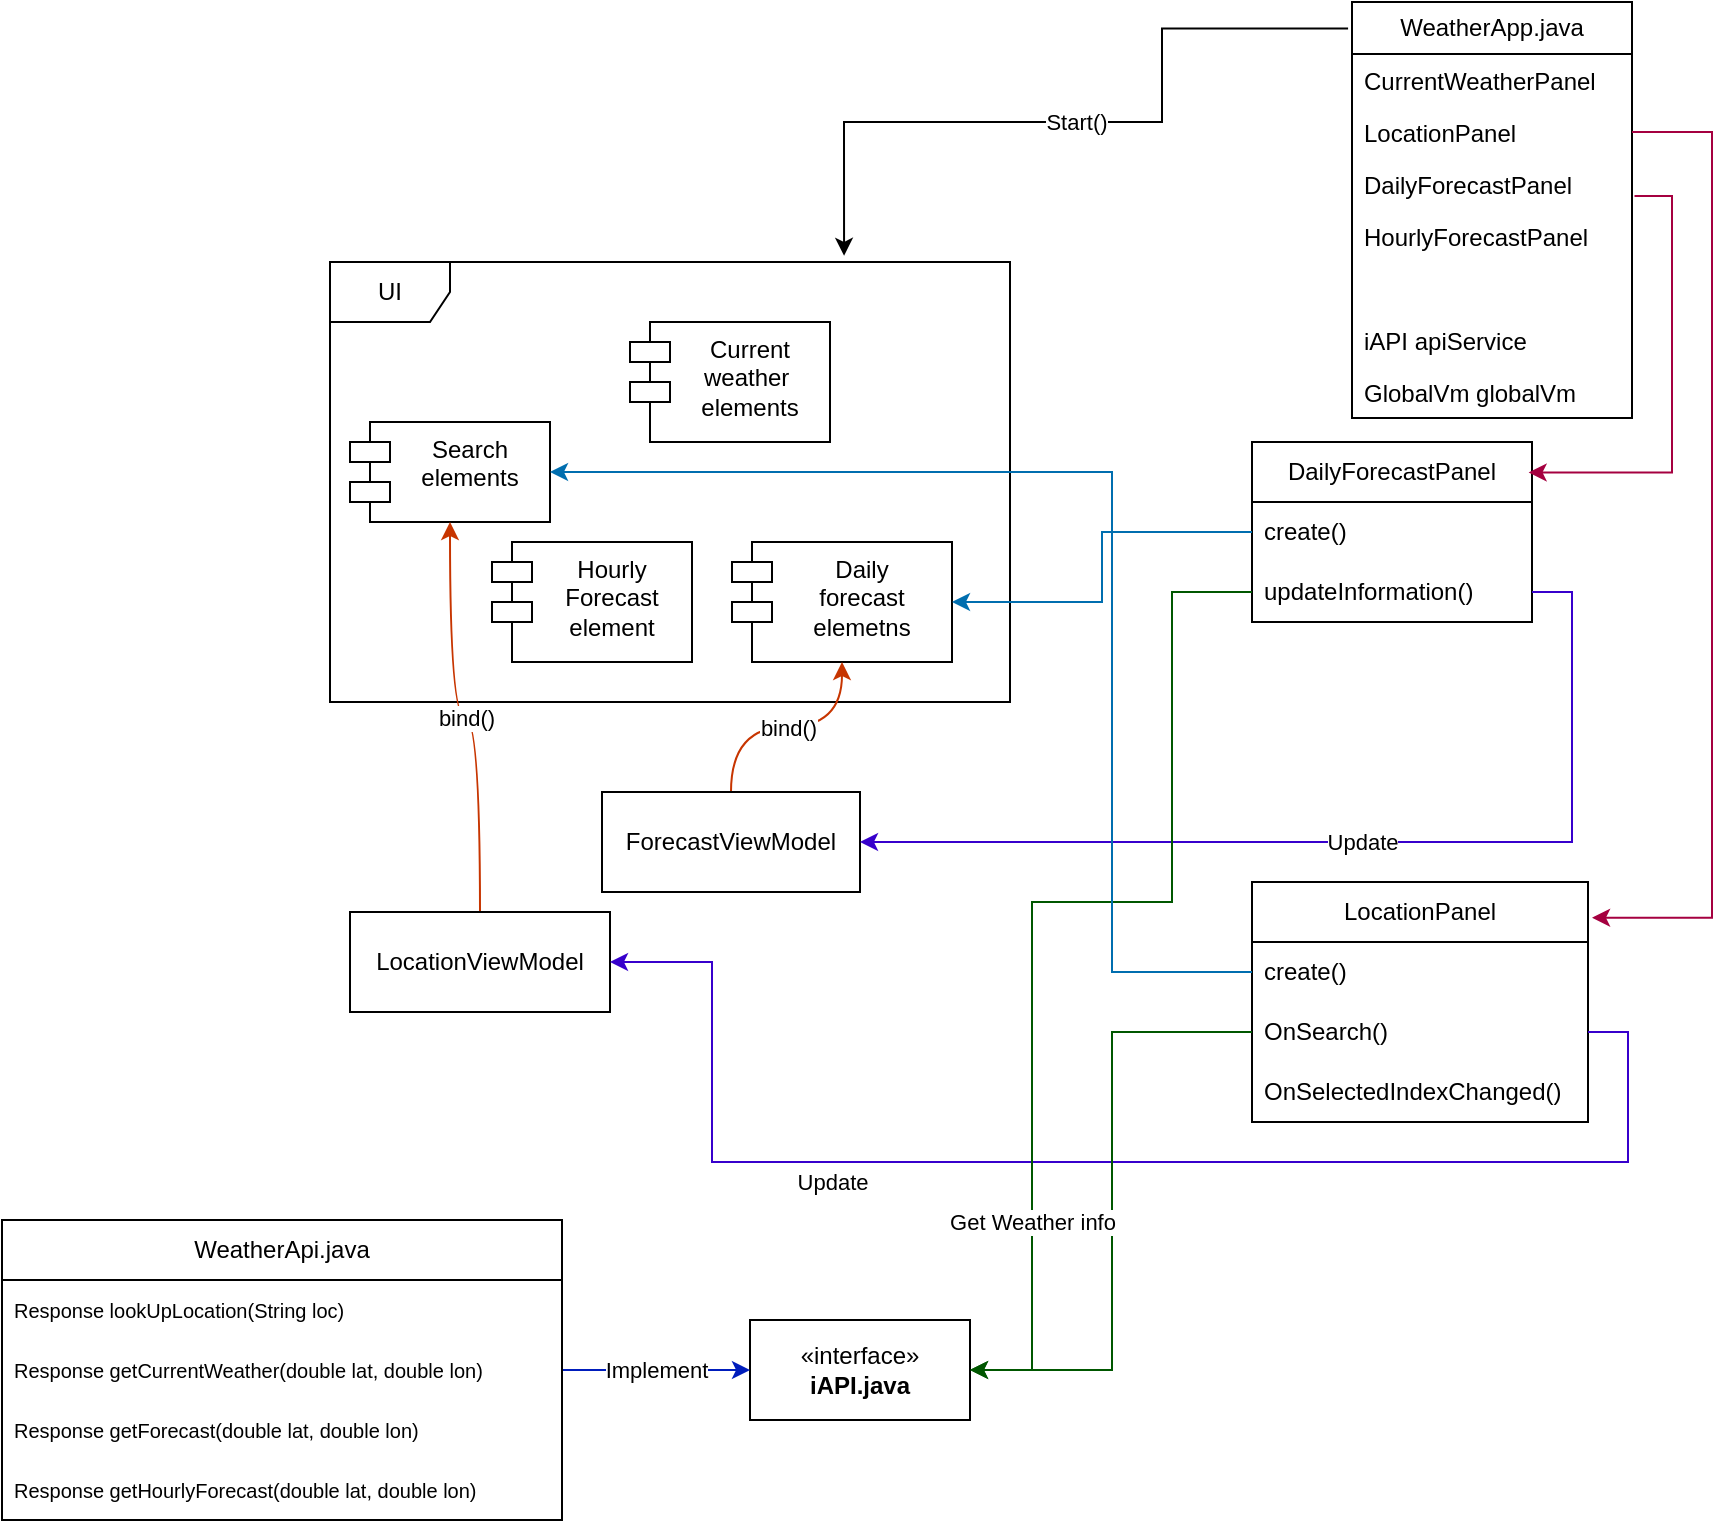 <mxfile version="22.1.2" type="device">
  <diagram name="Page-1" id="Kn9xfrZ6pg-m6TRDeD4j">
    <mxGraphModel dx="1928" dy="633" grid="1" gridSize="10" guides="1" tooltips="1" connect="1" arrows="1" fold="1" page="1" pageScale="1" pageWidth="850" pageHeight="1100" math="0" shadow="0">
      <root>
        <mxCell id="0" />
        <mxCell id="1" parent="0" />
        <mxCell id="-mV25dG9owIUOaXP-vob-1" value="UI" style="shape=umlFrame;whiteSpace=wrap;html=1;pointerEvents=0;" vertex="1" parent="1">
          <mxGeometry x="-651" y="200" width="340" height="220" as="geometry" />
        </mxCell>
        <mxCell id="-mV25dG9owIUOaXP-vob-5" value="Current weather&amp;nbsp;&lt;br&gt;elements" style="shape=module;align=left;spacingLeft=20;align=center;verticalAlign=top;whiteSpace=wrap;html=1;" vertex="1" parent="1">
          <mxGeometry x="-501" y="230" width="100" height="60" as="geometry" />
        </mxCell>
        <mxCell id="-mV25dG9owIUOaXP-vob-6" value="Daily&lt;br&gt;forecast &lt;br&gt;elemetns" style="shape=module;align=left;spacingLeft=20;align=center;verticalAlign=top;whiteSpace=wrap;html=1;" vertex="1" parent="1">
          <mxGeometry x="-450" y="340" width="110" height="60" as="geometry" />
        </mxCell>
        <mxCell id="-mV25dG9owIUOaXP-vob-7" value="Search &lt;br&gt;elements" style="shape=module;align=left;spacingLeft=20;align=center;verticalAlign=top;whiteSpace=wrap;html=1;" vertex="1" parent="1">
          <mxGeometry x="-641" y="280" width="100" height="50" as="geometry" />
        </mxCell>
        <mxCell id="-mV25dG9owIUOaXP-vob-9" value="WeatherApp.java" style="swimlane;fontStyle=0;childLayout=stackLayout;horizontal=1;startSize=26;fillColor=none;horizontalStack=0;resizeParent=1;resizeParentMax=0;resizeLast=0;collapsible=1;marginBottom=0;whiteSpace=wrap;html=1;" vertex="1" parent="1">
          <mxGeometry x="-140" y="70" width="140" height="208" as="geometry" />
        </mxCell>
        <mxCell id="-mV25dG9owIUOaXP-vob-10" value="CurrentWeatherPanel" style="text;strokeColor=none;fillColor=none;align=left;verticalAlign=top;spacingLeft=4;spacingRight=4;overflow=hidden;rotatable=0;points=[[0,0.5],[1,0.5]];portConstraint=eastwest;whiteSpace=wrap;html=1;" vertex="1" parent="-mV25dG9owIUOaXP-vob-9">
          <mxGeometry y="26" width="140" height="26" as="geometry" />
        </mxCell>
        <mxCell id="-mV25dG9owIUOaXP-vob-12" value="LocationPanel" style="text;strokeColor=none;fillColor=none;align=left;verticalAlign=top;spacingLeft=4;spacingRight=4;overflow=hidden;rotatable=0;points=[[0,0.5],[1,0.5]];portConstraint=eastwest;whiteSpace=wrap;html=1;" vertex="1" parent="-mV25dG9owIUOaXP-vob-9">
          <mxGeometry y="52" width="140" height="26" as="geometry" />
        </mxCell>
        <mxCell id="-mV25dG9owIUOaXP-vob-11" value="DailyForecastPanel" style="text;strokeColor=none;fillColor=none;align=left;verticalAlign=top;spacingLeft=4;spacingRight=4;overflow=hidden;rotatable=0;points=[[0,0.5],[1,0.5]];portConstraint=eastwest;whiteSpace=wrap;html=1;" vertex="1" parent="-mV25dG9owIUOaXP-vob-9">
          <mxGeometry y="78" width="140" height="26" as="geometry" />
        </mxCell>
        <mxCell id="-mV25dG9owIUOaXP-vob-40" value="HourlyForecastPanel" style="text;strokeColor=none;fillColor=none;align=left;verticalAlign=top;spacingLeft=4;spacingRight=4;overflow=hidden;rotatable=0;points=[[0,0.5],[1,0.5]];portConstraint=eastwest;whiteSpace=wrap;html=1;" vertex="1" parent="-mV25dG9owIUOaXP-vob-9">
          <mxGeometry y="104" width="140" height="26" as="geometry" />
        </mxCell>
        <mxCell id="-mV25dG9owIUOaXP-vob-62" style="text;strokeColor=none;fillColor=none;align=left;verticalAlign=top;spacingLeft=4;spacingRight=4;overflow=hidden;rotatable=0;points=[[0,0.5],[1,0.5]];portConstraint=eastwest;whiteSpace=wrap;html=1;" vertex="1" parent="-mV25dG9owIUOaXP-vob-9">
          <mxGeometry y="130" width="140" height="26" as="geometry" />
        </mxCell>
        <mxCell id="-mV25dG9owIUOaXP-vob-13" value="iAPI apiService" style="text;strokeColor=none;fillColor=none;align=left;verticalAlign=top;spacingLeft=4;spacingRight=4;overflow=hidden;rotatable=0;points=[[0,0.5],[1,0.5]];portConstraint=eastwest;whiteSpace=wrap;html=1;" vertex="1" parent="-mV25dG9owIUOaXP-vob-9">
          <mxGeometry y="156" width="140" height="26" as="geometry" />
        </mxCell>
        <mxCell id="-mV25dG9owIUOaXP-vob-15" value="GlobalVm globalVm" style="text;strokeColor=none;fillColor=none;align=left;verticalAlign=top;spacingLeft=4;spacingRight=4;overflow=hidden;rotatable=0;points=[[0,0.5],[1,0.5]];portConstraint=eastwest;whiteSpace=wrap;html=1;" vertex="1" parent="-mV25dG9owIUOaXP-vob-9">
          <mxGeometry y="182" width="140" height="26" as="geometry" />
        </mxCell>
        <mxCell id="-mV25dG9owIUOaXP-vob-22" value="Start()" style="edgeStyle=orthogonalEdgeStyle;rounded=0;orthogonalLoop=1;jettySize=auto;html=1;entryX=0.756;entryY=-0.014;entryDx=0;entryDy=0;entryPerimeter=0;exitX=-0.014;exitY=0.064;exitDx=0;exitDy=0;exitPerimeter=0;" edge="1" parent="1" source="-mV25dG9owIUOaXP-vob-9" target="-mV25dG9owIUOaXP-vob-1">
          <mxGeometry relative="1" as="geometry">
            <Array as="points">
              <mxPoint x="-235" y="83" />
              <mxPoint x="-235" y="130" />
              <mxPoint x="-394" y="130" />
            </Array>
          </mxGeometry>
        </mxCell>
        <mxCell id="-mV25dG9owIUOaXP-vob-28" value="bind()" style="edgeStyle=orthogonalEdgeStyle;rounded=0;orthogonalLoop=1;jettySize=auto;html=1;entryX=0.5;entryY=1;entryDx=0;entryDy=0;curved=1;fillColor=#fa6800;strokeColor=#C73500;" edge="1" source="-mV25dG9owIUOaXP-vob-29" parent="1" target="-mV25dG9owIUOaXP-vob-7">
          <mxGeometry relative="1" as="geometry">
            <mxPoint x="-441" y="270" as="targetPoint" />
          </mxGeometry>
        </mxCell>
        <mxCell id="-mV25dG9owIUOaXP-vob-29" value="LocationViewModel" style="html=1;whiteSpace=wrap;" vertex="1" parent="1">
          <mxGeometry x="-641" y="525" width="130" height="50" as="geometry" />
        </mxCell>
        <mxCell id="-mV25dG9owIUOaXP-vob-30" value="bind()" style="edgeStyle=orthogonalEdgeStyle;rounded=0;orthogonalLoop=1;jettySize=auto;html=1;entryX=0.5;entryY=1;entryDx=0;entryDy=0;curved=1;fillColor=#fa6800;strokeColor=#C73500;" edge="1" source="-mV25dG9owIUOaXP-vob-31" parent="1" target="-mV25dG9owIUOaXP-vob-6">
          <mxGeometry relative="1" as="geometry">
            <mxPoint x="-651.5" y="550" as="targetPoint" />
          </mxGeometry>
        </mxCell>
        <mxCell id="-mV25dG9owIUOaXP-vob-31" value="ForecastViewModel" style="html=1;whiteSpace=wrap;" vertex="1" parent="1">
          <mxGeometry x="-515" y="465" width="129" height="50" as="geometry" />
        </mxCell>
        <mxCell id="-mV25dG9owIUOaXP-vob-32" value="«interface»&lt;br&gt;&lt;b&gt;iAPI.java&lt;/b&gt;" style="html=1;whiteSpace=wrap;" vertex="1" parent="1">
          <mxGeometry x="-441" y="729" width="110" height="50" as="geometry" />
        </mxCell>
        <mxCell id="-mV25dG9owIUOaXP-vob-60" value="Implement" style="edgeStyle=orthogonalEdgeStyle;rounded=0;orthogonalLoop=1;jettySize=auto;html=1;entryX=0;entryY=0.5;entryDx=0;entryDy=0;fillColor=#0050ef;strokeColor=#001DBC;" edge="1" parent="1" source="-mV25dG9owIUOaXP-vob-33" target="-mV25dG9owIUOaXP-vob-32">
          <mxGeometry relative="1" as="geometry" />
        </mxCell>
        <mxCell id="-mV25dG9owIUOaXP-vob-33" value="&lt;font style=&quot;font-size: 12px;&quot;&gt;WeatherApi.java&lt;/font&gt;" style="swimlane;fontStyle=0;childLayout=stackLayout;horizontal=1;startSize=30;horizontalStack=0;resizeParent=1;resizeParentMax=0;resizeLast=0;collapsible=1;marginBottom=0;whiteSpace=wrap;html=1;fontSize=10;" vertex="1" parent="1">
          <mxGeometry x="-815" y="679" width="280" height="150" as="geometry" />
        </mxCell>
        <mxCell id="-mV25dG9owIUOaXP-vob-34" value="&lt;font style=&quot;font-size: 10px;&quot;&gt;Response lookUpLocation(String loc)&lt;/font&gt;" style="text;strokeColor=none;fillColor=none;align=left;verticalAlign=middle;spacingLeft=4;spacingRight=4;overflow=hidden;points=[[0,0.5],[1,0.5]];portConstraint=eastwest;rotatable=0;whiteSpace=wrap;html=1;" vertex="1" parent="-mV25dG9owIUOaXP-vob-33">
          <mxGeometry y="30" width="280" height="30" as="geometry" />
        </mxCell>
        <mxCell id="-mV25dG9owIUOaXP-vob-35" value="Response getCurrentWeather(double lat, double lon)" style="text;strokeColor=none;fillColor=none;align=left;verticalAlign=middle;spacingLeft=4;spacingRight=4;overflow=hidden;points=[[0,0.5],[1,0.5]];portConstraint=eastwest;rotatable=0;whiteSpace=wrap;html=1;fontSize=10;" vertex="1" parent="-mV25dG9owIUOaXP-vob-33">
          <mxGeometry y="60" width="280" height="30" as="geometry" />
        </mxCell>
        <mxCell id="-mV25dG9owIUOaXP-vob-36" value="Response getForecast(double lat, double lon)" style="text;strokeColor=none;fillColor=none;align=left;verticalAlign=middle;spacingLeft=4;spacingRight=4;overflow=hidden;points=[[0,0.5],[1,0.5]];portConstraint=eastwest;rotatable=0;whiteSpace=wrap;html=1;fontSize=10;" vertex="1" parent="-mV25dG9owIUOaXP-vob-33">
          <mxGeometry y="90" width="280" height="30" as="geometry" />
        </mxCell>
        <mxCell id="-mV25dG9owIUOaXP-vob-39" value="Response getHourlyForecast(double lat, double lon)" style="text;strokeColor=none;fillColor=none;align=left;verticalAlign=middle;spacingLeft=4;spacingRight=4;overflow=hidden;points=[[0,0.5],[1,0.5]];portConstraint=eastwest;rotatable=0;whiteSpace=wrap;html=1;fontSize=10;" vertex="1" parent="-mV25dG9owIUOaXP-vob-33">
          <mxGeometry y="120" width="280" height="30" as="geometry" />
        </mxCell>
        <mxCell id="-mV25dG9owIUOaXP-vob-41" value="DailyForecastPanel" style="swimlane;fontStyle=0;childLayout=stackLayout;horizontal=1;startSize=30;horizontalStack=0;resizeParent=1;resizeParentMax=0;resizeLast=0;collapsible=1;marginBottom=0;whiteSpace=wrap;html=1;" vertex="1" parent="1">
          <mxGeometry x="-190" y="290" width="140" height="90" as="geometry" />
        </mxCell>
        <mxCell id="-mV25dG9owIUOaXP-vob-42" value="create()" style="text;strokeColor=none;fillColor=none;align=left;verticalAlign=middle;spacingLeft=4;spacingRight=4;overflow=hidden;points=[[0,0.5],[1,0.5]];portConstraint=eastwest;rotatable=0;whiteSpace=wrap;html=1;" vertex="1" parent="-mV25dG9owIUOaXP-vob-41">
          <mxGeometry y="30" width="140" height="30" as="geometry" />
        </mxCell>
        <mxCell id="-mV25dG9owIUOaXP-vob-43" value="updateInformation()" style="text;strokeColor=none;fillColor=none;align=left;verticalAlign=middle;spacingLeft=4;spacingRight=4;overflow=hidden;points=[[0,0.5],[1,0.5]];portConstraint=eastwest;rotatable=0;whiteSpace=wrap;html=1;" vertex="1" parent="-mV25dG9owIUOaXP-vob-41">
          <mxGeometry y="60" width="140" height="30" as="geometry" />
        </mxCell>
        <mxCell id="-mV25dG9owIUOaXP-vob-45" value="LocationPanel" style="swimlane;fontStyle=0;childLayout=stackLayout;horizontal=1;startSize=30;horizontalStack=0;resizeParent=1;resizeParentMax=0;resizeLast=0;collapsible=1;marginBottom=0;whiteSpace=wrap;html=1;" vertex="1" parent="1">
          <mxGeometry x="-190" y="510" width="168" height="120" as="geometry" />
        </mxCell>
        <mxCell id="-mV25dG9owIUOaXP-vob-46" value="create()" style="text;strokeColor=none;fillColor=none;align=left;verticalAlign=middle;spacingLeft=4;spacingRight=4;overflow=hidden;points=[[0,0.5],[1,0.5]];portConstraint=eastwest;rotatable=0;whiteSpace=wrap;html=1;" vertex="1" parent="-mV25dG9owIUOaXP-vob-45">
          <mxGeometry y="30" width="168" height="30" as="geometry" />
        </mxCell>
        <mxCell id="-mV25dG9owIUOaXP-vob-47" value="OnSearch()" style="text;strokeColor=none;fillColor=none;align=left;verticalAlign=middle;spacingLeft=4;spacingRight=4;overflow=hidden;points=[[0,0.5],[1,0.5]];portConstraint=eastwest;rotatable=0;whiteSpace=wrap;html=1;" vertex="1" parent="-mV25dG9owIUOaXP-vob-45">
          <mxGeometry y="60" width="168" height="30" as="geometry" />
        </mxCell>
        <mxCell id="-mV25dG9owIUOaXP-vob-55" value="OnSelectedIndexChanged()" style="text;strokeColor=none;fillColor=none;align=left;verticalAlign=middle;spacingLeft=4;spacingRight=4;overflow=hidden;points=[[0,0.5],[1,0.5]];portConstraint=eastwest;rotatable=0;whiteSpace=wrap;html=1;" vertex="1" parent="-mV25dG9owIUOaXP-vob-45">
          <mxGeometry y="90" width="168" height="30" as="geometry" />
        </mxCell>
        <mxCell id="-mV25dG9owIUOaXP-vob-49" style="edgeStyle=orthogonalEdgeStyle;rounded=0;orthogonalLoop=1;jettySize=auto;html=1;entryX=0.988;entryY=0.169;entryDx=0;entryDy=0;exitX=1.009;exitY=0.729;exitDx=0;exitDy=0;entryPerimeter=0;exitPerimeter=0;fillColor=#d80073;strokeColor=#A50040;" edge="1" parent="1" source="-mV25dG9owIUOaXP-vob-11" target="-mV25dG9owIUOaXP-vob-41">
          <mxGeometry relative="1" as="geometry">
            <mxPoint y="161" as="sourcePoint" />
            <mxPoint x="-50.56" y="305.03" as="targetPoint" />
            <Array as="points">
              <mxPoint x="20" y="167" />
              <mxPoint x="20" y="305" />
            </Array>
          </mxGeometry>
        </mxCell>
        <mxCell id="-mV25dG9owIUOaXP-vob-51" style="edgeStyle=orthogonalEdgeStyle;rounded=0;orthogonalLoop=1;jettySize=auto;html=1;exitX=1;exitY=0.5;exitDx=0;exitDy=0;entryX=1.012;entryY=0.149;entryDx=0;entryDy=0;entryPerimeter=0;fillColor=#d80073;strokeColor=#A50040;" edge="1" parent="1" source="-mV25dG9owIUOaXP-vob-12" target="-mV25dG9owIUOaXP-vob-45">
          <mxGeometry relative="1" as="geometry">
            <mxPoint x="-40" y="584" as="targetPoint" />
            <Array as="points">
              <mxPoint x="40" y="135" />
              <mxPoint x="40" y="528" />
            </Array>
          </mxGeometry>
        </mxCell>
        <mxCell id="-mV25dG9owIUOaXP-vob-53" value="Update" style="edgeStyle=orthogonalEdgeStyle;rounded=0;orthogonalLoop=1;jettySize=auto;html=1;entryX=1;entryY=0.5;entryDx=0;entryDy=0;fillColor=#6a00ff;strokeColor=#3700CC;exitX=1;exitY=0.5;exitDx=0;exitDy=0;" edge="1" parent="1" source="-mV25dG9owIUOaXP-vob-43" target="-mV25dG9owIUOaXP-vob-31">
          <mxGeometry relative="1" as="geometry" />
        </mxCell>
        <mxCell id="-mV25dG9owIUOaXP-vob-54" value="Update" style="edgeStyle=orthogonalEdgeStyle;rounded=0;orthogonalLoop=1;jettySize=auto;html=1;entryX=1;entryY=0.5;entryDx=0;entryDy=0;fillColor=#6a00ff;strokeColor=#3700CC;exitX=1;exitY=0.5;exitDx=0;exitDy=0;" edge="1" parent="1" source="-mV25dG9owIUOaXP-vob-47" target="-mV25dG9owIUOaXP-vob-29">
          <mxGeometry x="0.392" y="10" relative="1" as="geometry">
            <Array as="points">
              <mxPoint x="-2" y="585" />
              <mxPoint x="-2" y="650" />
              <mxPoint x="-460" y="650" />
              <mxPoint x="-460" y="550" />
            </Array>
            <mxPoint as="offset" />
          </mxGeometry>
        </mxCell>
        <mxCell id="-mV25dG9owIUOaXP-vob-57" style="edgeStyle=orthogonalEdgeStyle;rounded=0;orthogonalLoop=1;jettySize=auto;html=1;entryX=1;entryY=0.5;entryDx=0;entryDy=0;fillColor=#008a00;strokeColor=#005700;" edge="1" parent="1" source="-mV25dG9owIUOaXP-vob-47" target="-mV25dG9owIUOaXP-vob-32">
          <mxGeometry relative="1" as="geometry">
            <Array as="points">
              <mxPoint x="-260" y="585" />
              <mxPoint x="-260" y="754" />
            </Array>
          </mxGeometry>
        </mxCell>
        <mxCell id="-mV25dG9owIUOaXP-vob-58" value="Get Weather info" style="edgeStyle=orthogonalEdgeStyle;rounded=0;orthogonalLoop=1;jettySize=auto;html=1;entryX=1;entryY=0.5;entryDx=0;entryDy=0;fillColor=#008a00;strokeColor=#005700;" edge="1" parent="1" source="-mV25dG9owIUOaXP-vob-43" target="-mV25dG9owIUOaXP-vob-32">
          <mxGeometry x="0.604" relative="1" as="geometry">
            <Array as="points">
              <mxPoint x="-230" y="365" />
              <mxPoint x="-230" y="520" />
              <mxPoint x="-300" y="520" />
              <mxPoint x="-300" y="754" />
            </Array>
            <mxPoint as="offset" />
          </mxGeometry>
        </mxCell>
        <mxCell id="-mV25dG9owIUOaXP-vob-64" style="edgeStyle=orthogonalEdgeStyle;rounded=0;orthogonalLoop=1;jettySize=auto;html=1;entryX=1;entryY=0.5;entryDx=0;entryDy=0;fillColor=#1ba1e2;strokeColor=#006EAF;" edge="1" parent="1" source="-mV25dG9owIUOaXP-vob-42" target="-mV25dG9owIUOaXP-vob-6">
          <mxGeometry relative="1" as="geometry" />
        </mxCell>
        <mxCell id="-mV25dG9owIUOaXP-vob-65" style="edgeStyle=orthogonalEdgeStyle;rounded=0;orthogonalLoop=1;jettySize=auto;html=1;entryX=1;entryY=0.5;entryDx=0;entryDy=0;fillColor=#1ba1e2;strokeColor=#006EAF;" edge="1" parent="1" source="-mV25dG9owIUOaXP-vob-46" target="-mV25dG9owIUOaXP-vob-7">
          <mxGeometry relative="1" as="geometry">
            <Array as="points">
              <mxPoint x="-260" y="555" />
              <mxPoint x="-260" y="305" />
            </Array>
          </mxGeometry>
        </mxCell>
        <mxCell id="-mV25dG9owIUOaXP-vob-66" value="Hourly&lt;br&gt;Forecast&lt;br&gt;element" style="shape=module;align=left;spacingLeft=20;align=center;verticalAlign=top;whiteSpace=wrap;html=1;" vertex="1" parent="1">
          <mxGeometry x="-570" y="340" width="100" height="60" as="geometry" />
        </mxCell>
      </root>
    </mxGraphModel>
  </diagram>
</mxfile>
